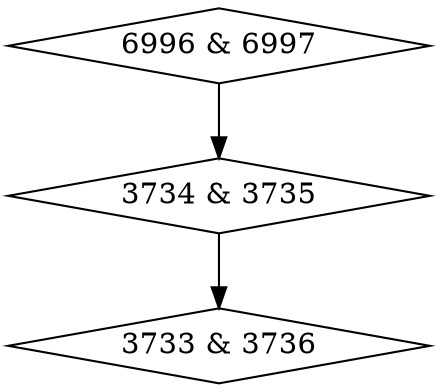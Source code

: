 digraph {
0 [label = "3733 & 3736", shape = diamond];
1 [label = "3734 & 3735", shape = diamond];
2 [label = "6996 & 6997", shape = diamond];
1->0;
2->1;
}
